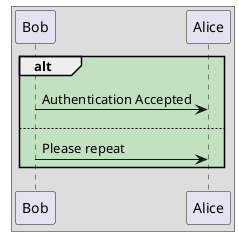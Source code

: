 {
  "sha1": "4shwaebtj8txfu2kik1msagn5oz2n07",
  "insertion": {
    "when": "2024-05-30T20:48:20.562Z",
    "url": "https://forum.plantuml.net/17043/transparent-background-colours-on-alt-else-elements",
    "user": "plantuml@gmail.com"
  }
}
@startuml
!pragma teoz true
box
participant Bob
participant Alice
end box

alt #00ff0020
    Bob -> Alice: Authentication Accepted
else
   Bob -> Alice: Please repeat
end

@enduml
